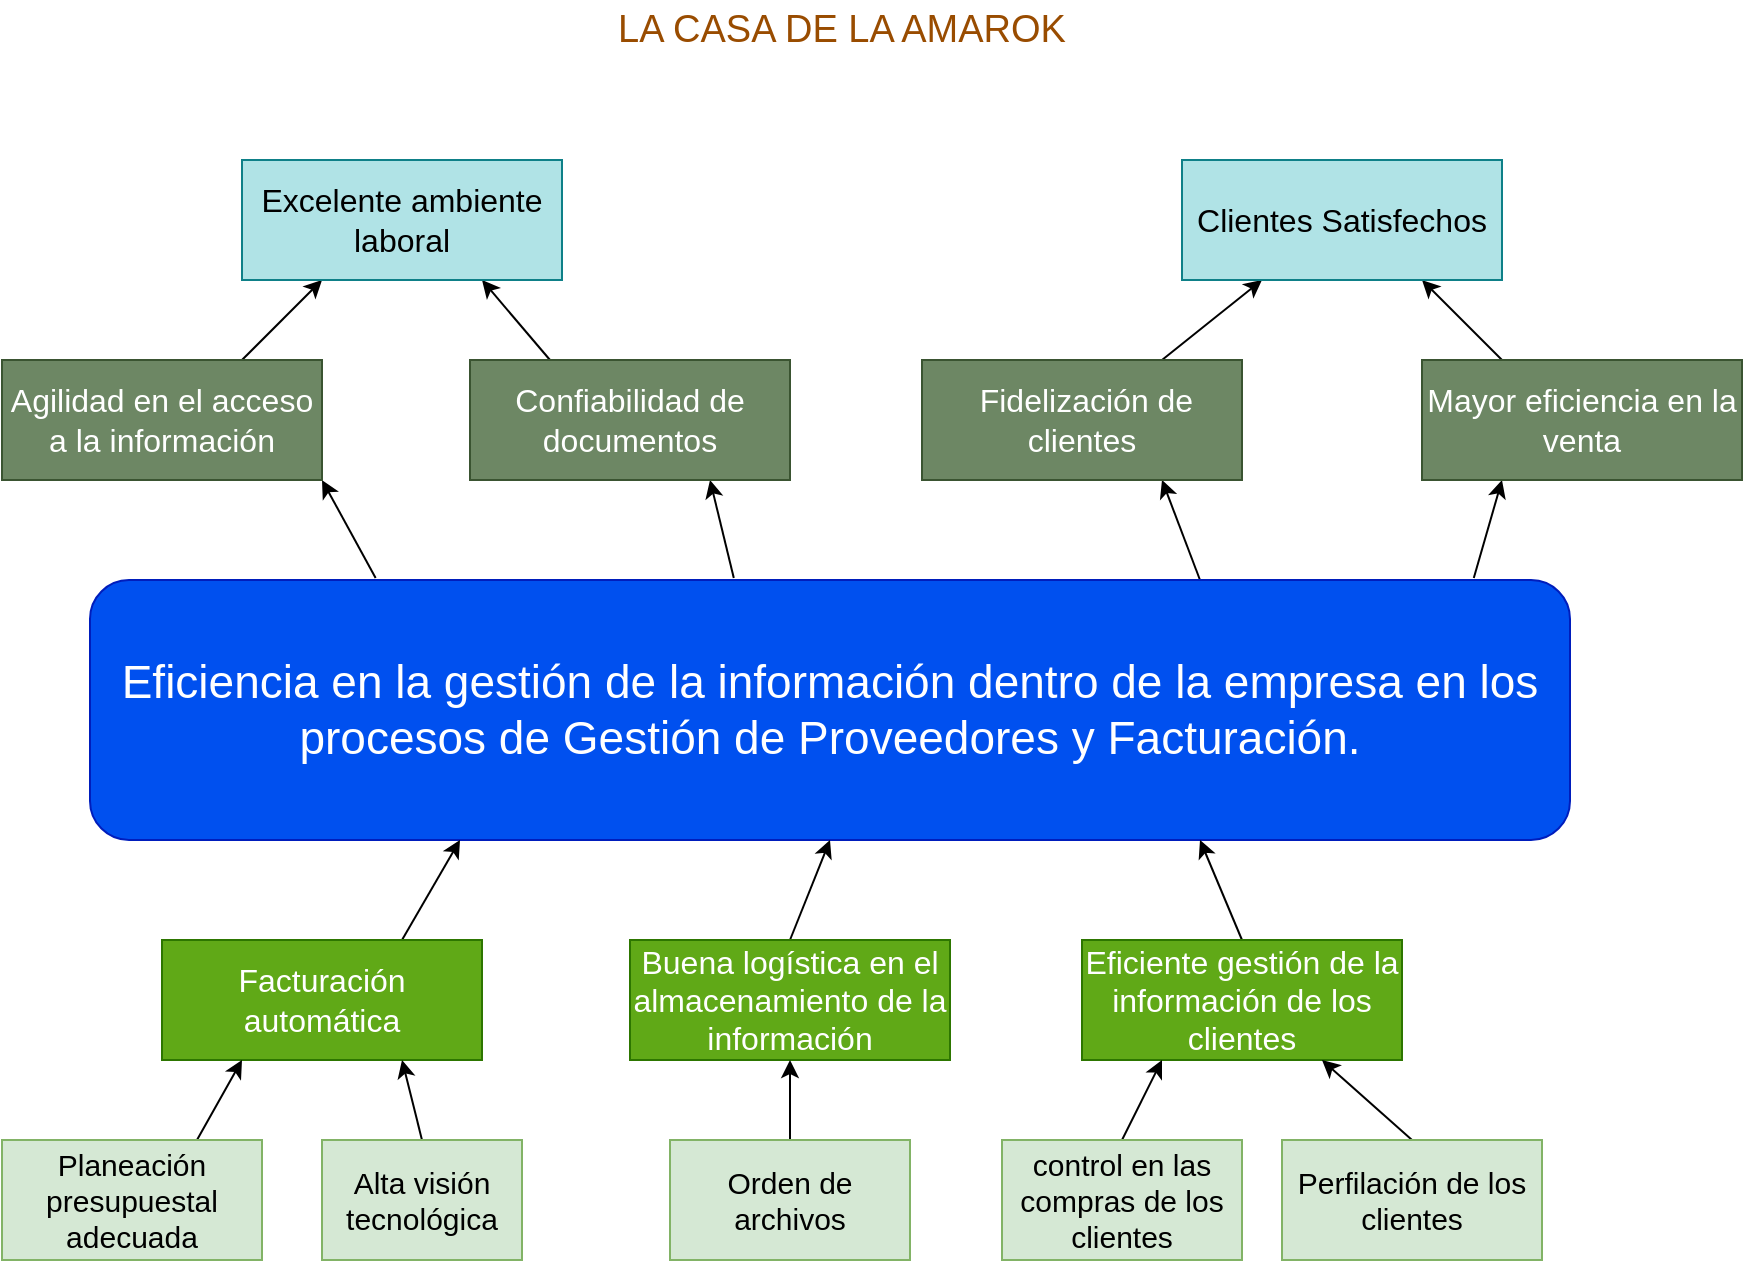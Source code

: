 <mxfile version="22.0.3" type="device">
  <diagram name="Página-1" id="iguQESZo3ziAnmQg2wc0">
    <mxGraphModel dx="1434" dy="782" grid="1" gridSize="10" guides="1" tooltips="1" connect="1" arrows="1" fold="1" page="1" pageScale="1" pageWidth="827" pageHeight="1169" math="0" shadow="0">
      <root>
        <mxCell id="0" />
        <mxCell id="1" parent="0" />
        <mxCell id="KtMn4eeaHGcOfa2TcQQD-1" style="rounded=0;orthogonalLoop=1;jettySize=auto;html=1;exitX=0.193;exitY=-0.008;exitDx=0;exitDy=0;entryX=1;entryY=1;entryDx=0;entryDy=0;exitPerimeter=0;" parent="1" source="KtMn4eeaHGcOfa2TcQQD-5" target="KtMn4eeaHGcOfa2TcQQD-23" edge="1">
          <mxGeometry relative="1" as="geometry" />
        </mxCell>
        <mxCell id="KtMn4eeaHGcOfa2TcQQD-2" style="rounded=0;orthogonalLoop=1;jettySize=auto;html=1;exitX=0.435;exitY=-0.008;exitDx=0;exitDy=0;entryX=0.75;entryY=1;entryDx=0;entryDy=0;exitPerimeter=0;" parent="1" source="KtMn4eeaHGcOfa2TcQQD-5" target="KtMn4eeaHGcOfa2TcQQD-25" edge="1">
          <mxGeometry relative="1" as="geometry" />
        </mxCell>
        <mxCell id="KtMn4eeaHGcOfa2TcQQD-3" style="rounded=0;orthogonalLoop=1;jettySize=auto;html=1;exitX=0.75;exitY=0;exitDx=0;exitDy=0;entryX=0.75;entryY=1;entryDx=0;entryDy=0;" parent="1" source="KtMn4eeaHGcOfa2TcQQD-5" target="KtMn4eeaHGcOfa2TcQQD-27" edge="1">
          <mxGeometry relative="1" as="geometry" />
        </mxCell>
        <mxCell id="KtMn4eeaHGcOfa2TcQQD-4" style="rounded=0;orthogonalLoop=1;jettySize=auto;html=1;exitX=0.935;exitY=-0.008;exitDx=0;exitDy=0;entryX=0.25;entryY=1;entryDx=0;entryDy=0;exitPerimeter=0;" parent="1" source="KtMn4eeaHGcOfa2TcQQD-5" target="KtMn4eeaHGcOfa2TcQQD-29" edge="1">
          <mxGeometry relative="1" as="geometry" />
        </mxCell>
        <mxCell id="KtMn4eeaHGcOfa2TcQQD-5" value="&lt;font style=&quot;font-size: 23px;&quot;&gt;Eficiencia en la gestión de la información dentro de la empresa en los procesos de Gestión de Proveedores y Facturación.&lt;/font&gt;" style="rounded=1;whiteSpace=wrap;html=1;fillColor=#0050ef;strokeColor=#001DBC;fontColor=#ffffff;" parent="1" vertex="1">
          <mxGeometry x="44" y="340" width="740" height="130" as="geometry" />
        </mxCell>
        <mxCell id="KtMn4eeaHGcOfa2TcQQD-6" style="rounded=0;orthogonalLoop=1;jettySize=auto;html=1;exitX=0.75;exitY=0;exitDx=0;exitDy=0;entryX=0.25;entryY=1;entryDx=0;entryDy=0;" parent="1" source="KtMn4eeaHGcOfa2TcQQD-7" target="KtMn4eeaHGcOfa2TcQQD-5" edge="1">
          <mxGeometry relative="1" as="geometry" />
        </mxCell>
        <mxCell id="KtMn4eeaHGcOfa2TcQQD-7" value="Facturación automática" style="rounded=0;whiteSpace=wrap;html=1;fillColor=#60a917;strokeColor=#2D7600;fontSize=16;fontColor=#ffffff;" parent="1" vertex="1">
          <mxGeometry x="80" y="520" width="160" height="60" as="geometry" />
        </mxCell>
        <mxCell id="KtMn4eeaHGcOfa2TcQQD-8" style="rounded=0;orthogonalLoop=1;jettySize=auto;html=1;exitX=0.75;exitY=0;exitDx=0;exitDy=0;entryX=0.25;entryY=1;entryDx=0;entryDy=0;" parent="1" source="KtMn4eeaHGcOfa2TcQQD-9" target="KtMn4eeaHGcOfa2TcQQD-7" edge="1">
          <mxGeometry relative="1" as="geometry" />
        </mxCell>
        <mxCell id="KtMn4eeaHGcOfa2TcQQD-9" value="Planeación presupuestal adecuada" style="rounded=0;whiteSpace=wrap;html=1;fillColor=#d5e8d4;strokeColor=#82b366;fontSize=15;" parent="1" vertex="1">
          <mxGeometry y="620" width="130" height="60" as="geometry" />
        </mxCell>
        <mxCell id="KtMn4eeaHGcOfa2TcQQD-10" style="rounded=0;orthogonalLoop=1;jettySize=auto;html=1;exitX=0.5;exitY=0;exitDx=0;exitDy=0;entryX=0.75;entryY=1;entryDx=0;entryDy=0;" parent="1" source="KtMn4eeaHGcOfa2TcQQD-11" target="KtMn4eeaHGcOfa2TcQQD-7" edge="1">
          <mxGeometry relative="1" as="geometry" />
        </mxCell>
        <mxCell id="KtMn4eeaHGcOfa2TcQQD-11" value="Alta visión tecnológica" style="rounded=0;whiteSpace=wrap;html=1;fillColor=#d5e8d4;strokeColor=#82b366;fontSize=15;" parent="1" vertex="1">
          <mxGeometry x="160" y="620" width="100" height="60" as="geometry" />
        </mxCell>
        <mxCell id="KtMn4eeaHGcOfa2TcQQD-12" style="rounded=0;orthogonalLoop=1;jettySize=auto;html=1;exitX=0.5;exitY=0;exitDx=0;exitDy=0;entryX=0.5;entryY=1;entryDx=0;entryDy=0;" parent="1" source="KtMn4eeaHGcOfa2TcQQD-13" target="KtMn4eeaHGcOfa2TcQQD-5" edge="1">
          <mxGeometry relative="1" as="geometry" />
        </mxCell>
        <mxCell id="KtMn4eeaHGcOfa2TcQQD-13" value="Buena logística en el almacenamiento de la información" style="rounded=0;whiteSpace=wrap;html=1;fillColor=#60a917;strokeColor=#2D7600;fontSize=16;fontColor=#ffffff;" parent="1" vertex="1">
          <mxGeometry x="314" y="520" width="160" height="60" as="geometry" />
        </mxCell>
        <mxCell id="KtMn4eeaHGcOfa2TcQQD-14" style="rounded=0;orthogonalLoop=1;jettySize=auto;html=1;exitX=0.5;exitY=0;exitDx=0;exitDy=0;entryX=0.5;entryY=1;entryDx=0;entryDy=0;" parent="1" source="KtMn4eeaHGcOfa2TcQQD-15" target="KtMn4eeaHGcOfa2TcQQD-13" edge="1">
          <mxGeometry relative="1" as="geometry" />
        </mxCell>
        <mxCell id="KtMn4eeaHGcOfa2TcQQD-15" value="Orden de archivos" style="rounded=0;whiteSpace=wrap;html=1;fillColor=#d5e8d4;strokeColor=#82b366;fontSize=15;" parent="1" vertex="1">
          <mxGeometry x="334" y="620" width="120" height="60" as="geometry" />
        </mxCell>
        <mxCell id="KtMn4eeaHGcOfa2TcQQD-16" style="rounded=0;orthogonalLoop=1;jettySize=auto;html=1;exitX=0.5;exitY=0;exitDx=0;exitDy=0;entryX=0.75;entryY=1;entryDx=0;entryDy=0;" parent="1" source="KtMn4eeaHGcOfa2TcQQD-17" target="KtMn4eeaHGcOfa2TcQQD-5" edge="1">
          <mxGeometry relative="1" as="geometry" />
        </mxCell>
        <mxCell id="KtMn4eeaHGcOfa2TcQQD-17" value="Eficiente gestión de la información de los clientes" style="rounded=0;whiteSpace=wrap;html=1;fillColor=#60a917;strokeColor=#2D7600;fontSize=16;fontColor=#ffffff;" parent="1" vertex="1">
          <mxGeometry x="540" y="520" width="160" height="60" as="geometry" />
        </mxCell>
        <mxCell id="KtMn4eeaHGcOfa2TcQQD-18" style="rounded=0;orthogonalLoop=1;jettySize=auto;html=1;exitX=0.5;exitY=0;exitDx=0;exitDy=0;entryX=0.25;entryY=1;entryDx=0;entryDy=0;" parent="1" source="KtMn4eeaHGcOfa2TcQQD-19" target="KtMn4eeaHGcOfa2TcQQD-17" edge="1">
          <mxGeometry relative="1" as="geometry" />
        </mxCell>
        <mxCell id="KtMn4eeaHGcOfa2TcQQD-19" value="control en las compras de los clientes" style="rounded=0;whiteSpace=wrap;html=1;fillColor=#d5e8d4;strokeColor=#82b366;fontSize=15;" parent="1" vertex="1">
          <mxGeometry x="500" y="620" width="120" height="60" as="geometry" />
        </mxCell>
        <mxCell id="KtMn4eeaHGcOfa2TcQQD-20" style="rounded=0;orthogonalLoop=1;jettySize=auto;html=1;exitX=0.5;exitY=0;exitDx=0;exitDy=0;entryX=0.75;entryY=1;entryDx=0;entryDy=0;" parent="1" source="KtMn4eeaHGcOfa2TcQQD-21" target="KtMn4eeaHGcOfa2TcQQD-17" edge="1">
          <mxGeometry relative="1" as="geometry" />
        </mxCell>
        <mxCell id="KtMn4eeaHGcOfa2TcQQD-21" value="Perfilación de los clientes" style="rounded=0;whiteSpace=wrap;html=1;fillColor=#d5e8d4;strokeColor=#82b366;fontSize=15;" parent="1" vertex="1">
          <mxGeometry x="640" y="620" width="130" height="60" as="geometry" />
        </mxCell>
        <mxCell id="KtMn4eeaHGcOfa2TcQQD-22" style="rounded=0;orthogonalLoop=1;jettySize=auto;html=1;exitX=0.75;exitY=0;exitDx=0;exitDy=0;entryX=0.25;entryY=1;entryDx=0;entryDy=0;" parent="1" source="KtMn4eeaHGcOfa2TcQQD-23" target="KtMn4eeaHGcOfa2TcQQD-31" edge="1">
          <mxGeometry relative="1" as="geometry" />
        </mxCell>
        <mxCell id="KtMn4eeaHGcOfa2TcQQD-23" value="Agilidad en el acceso a la información" style="rounded=0;whiteSpace=wrap;html=1;fillColor=#6d8764;strokeColor=#3A5431;fontSize=16;fontColor=#ffffff;" parent="1" vertex="1">
          <mxGeometry y="230" width="160" height="60" as="geometry" />
        </mxCell>
        <mxCell id="KtMn4eeaHGcOfa2TcQQD-24" style="rounded=0;orthogonalLoop=1;jettySize=auto;html=1;exitX=0.25;exitY=0;exitDx=0;exitDy=0;entryX=0.75;entryY=1;entryDx=0;entryDy=0;" parent="1" source="KtMn4eeaHGcOfa2TcQQD-25" target="KtMn4eeaHGcOfa2TcQQD-31" edge="1">
          <mxGeometry relative="1" as="geometry" />
        </mxCell>
        <mxCell id="KtMn4eeaHGcOfa2TcQQD-25" value="Confiabilidad de documentos" style="rounded=0;whiteSpace=wrap;html=1;fillColor=#6d8764;strokeColor=#3A5431;fontSize=16;fontColor=#ffffff;" parent="1" vertex="1">
          <mxGeometry x="234" y="230" width="160" height="60" as="geometry" />
        </mxCell>
        <mxCell id="KtMn4eeaHGcOfa2TcQQD-26" style="rounded=0;orthogonalLoop=1;jettySize=auto;html=1;exitX=0.75;exitY=0;exitDx=0;exitDy=0;entryX=0.25;entryY=1;entryDx=0;entryDy=0;" parent="1" source="KtMn4eeaHGcOfa2TcQQD-27" target="KtMn4eeaHGcOfa2TcQQD-30" edge="1">
          <mxGeometry relative="1" as="geometry" />
        </mxCell>
        <mxCell id="KtMn4eeaHGcOfa2TcQQD-27" value="&amp;nbsp;Fidelización de clientes" style="rounded=0;whiteSpace=wrap;html=1;fillColor=#6d8764;strokeColor=#3A5431;fontSize=16;fontColor=#ffffff;" parent="1" vertex="1">
          <mxGeometry x="460" y="230" width="160" height="60" as="geometry" />
        </mxCell>
        <mxCell id="KtMn4eeaHGcOfa2TcQQD-28" style="rounded=0;orthogonalLoop=1;jettySize=auto;html=1;exitX=0.25;exitY=0;exitDx=0;exitDy=0;entryX=0.75;entryY=1;entryDx=0;entryDy=0;" parent="1" source="KtMn4eeaHGcOfa2TcQQD-29" target="KtMn4eeaHGcOfa2TcQQD-30" edge="1">
          <mxGeometry relative="1" as="geometry" />
        </mxCell>
        <mxCell id="KtMn4eeaHGcOfa2TcQQD-29" value="Mayor eficiencia en la venta" style="rounded=0;whiteSpace=wrap;html=1;fillColor=#6d8764;strokeColor=#3A5431;fontSize=16;fontColor=#ffffff;" parent="1" vertex="1">
          <mxGeometry x="710" y="230" width="160" height="60" as="geometry" />
        </mxCell>
        <mxCell id="KtMn4eeaHGcOfa2TcQQD-30" value="Clientes Satisfechos" style="rounded=0;whiteSpace=wrap;html=1;fillColor=#b0e3e6;strokeColor=#0e8088;fontSize=16;" parent="1" vertex="1">
          <mxGeometry x="590" y="130" width="160" height="60" as="geometry" />
        </mxCell>
        <mxCell id="KtMn4eeaHGcOfa2TcQQD-31" value="Excelente ambiente laboral" style="rounded=0;whiteSpace=wrap;html=1;fillColor=#b0e3e6;strokeColor=#0e8088;fontSize=16;" parent="1" vertex="1">
          <mxGeometry x="120" y="130" width="160" height="60" as="geometry" />
        </mxCell>
        <mxCell id="4drybY1Ocji3Iah6ORcE-1" value="LA CASA DE LA AMAROK" style="text;html=1;strokeColor=none;fillColor=none;align=center;verticalAlign=middle;whiteSpace=wrap;rounded=0;fontSize=19;fontColor=#994C00;" vertex="1" parent="1">
          <mxGeometry x="260" y="50" width="320" height="30" as="geometry" />
        </mxCell>
      </root>
    </mxGraphModel>
  </diagram>
</mxfile>
